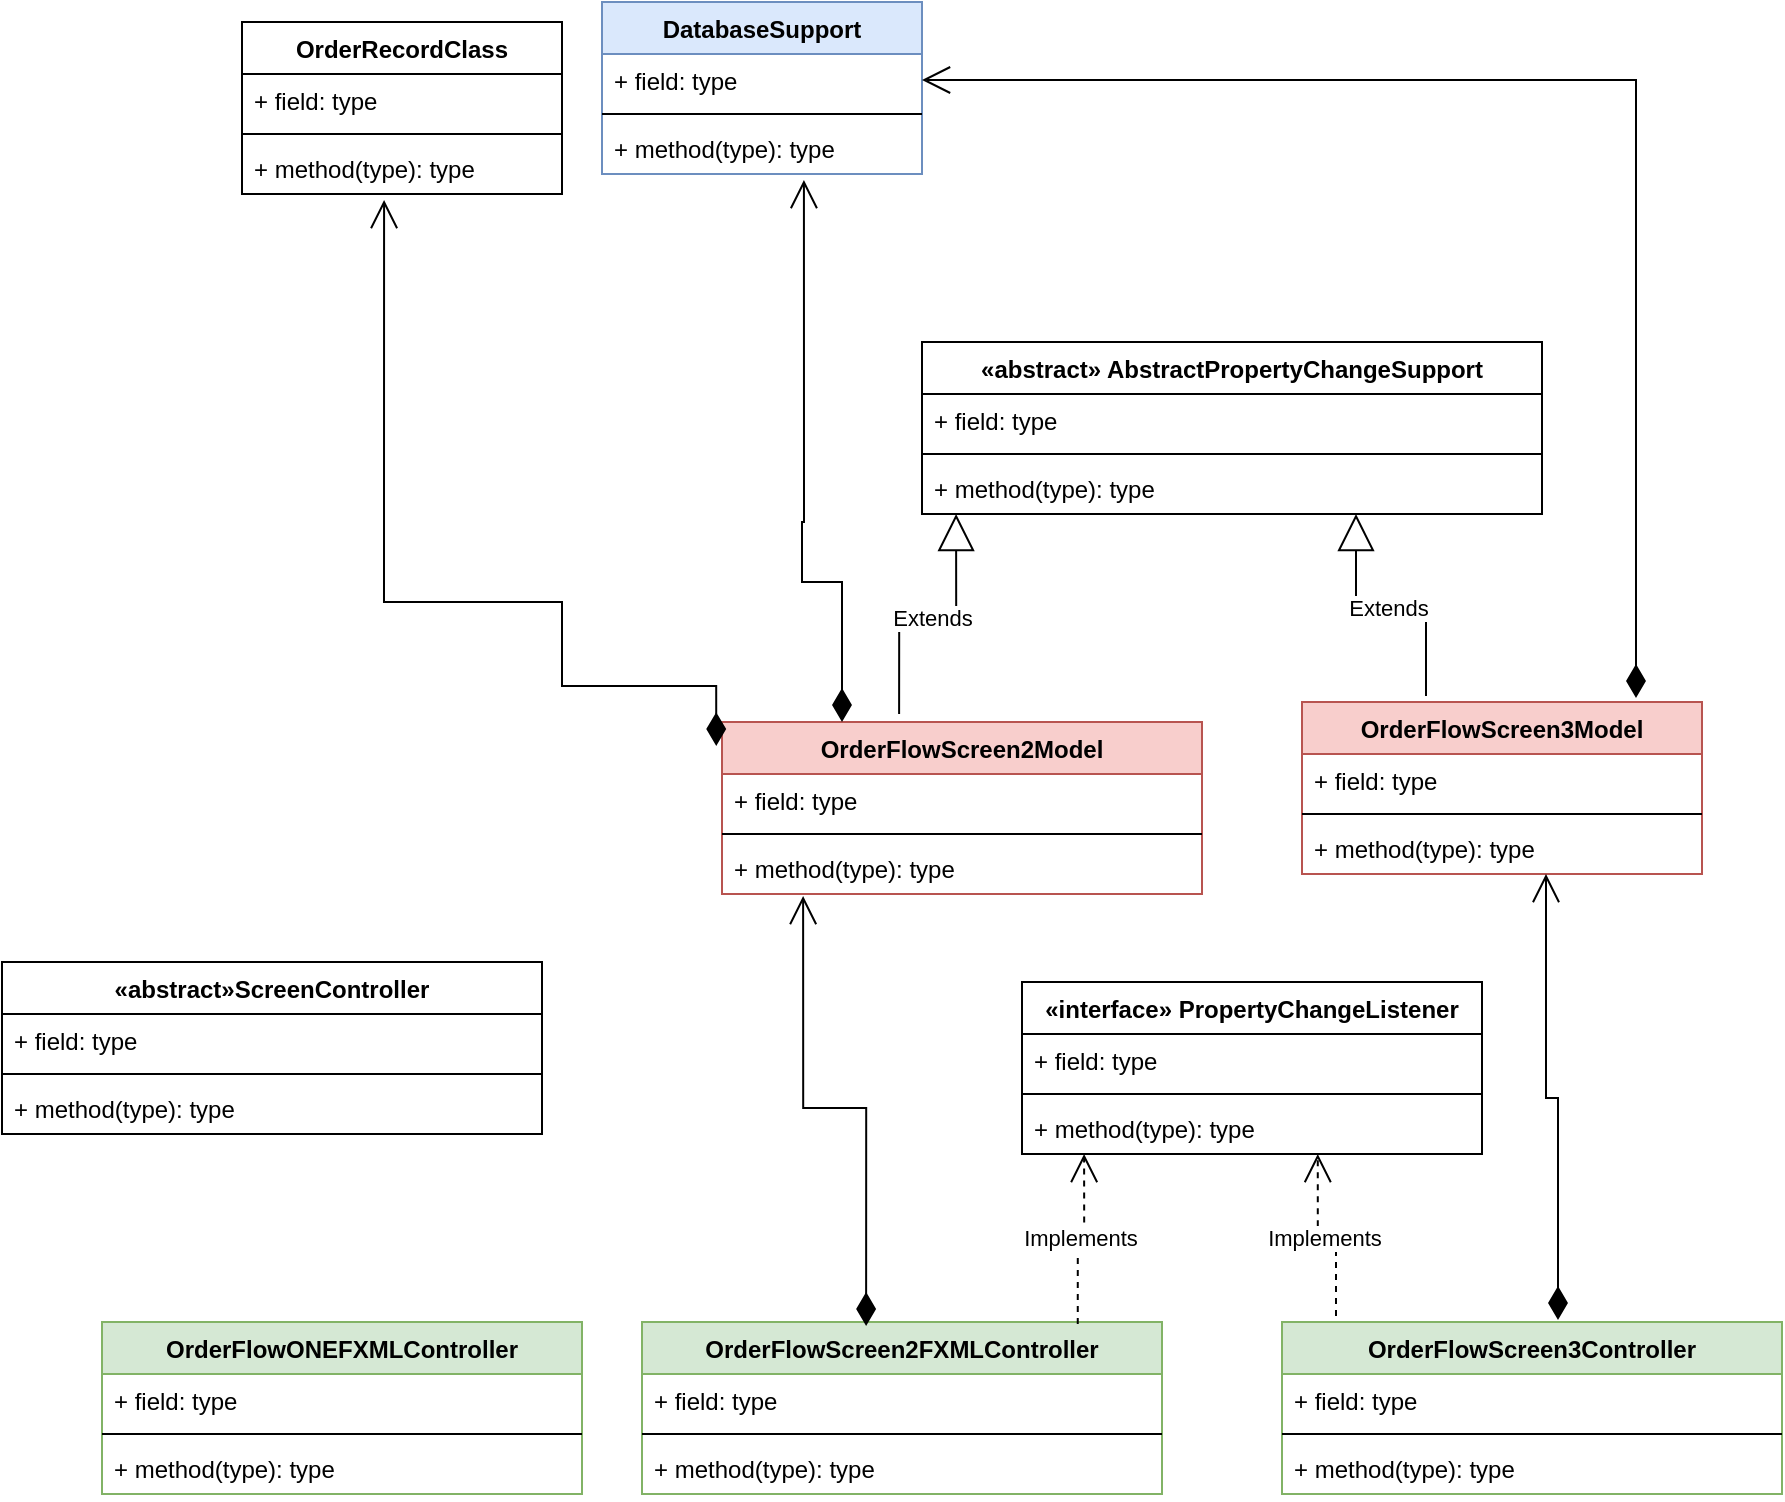 <mxfile version="15.5.7" type="github"><diagram id="k828Bb8cG1Vpd2EjKGEY" name="Page-1"><mxGraphModel dx="402" dy="1886" grid="1" gridSize="10" guides="1" tooltips="1" connect="1" arrows="1" fold="1" page="1" pageScale="1" pageWidth="850" pageHeight="1100" math="0" shadow="0"><root><mxCell id="0"/><mxCell id="1" parent="0"/><mxCell id="-RPMctJTWzTUUusE2Jic-1" value="«abstract»ScreenController" style="swimlane;fontStyle=1;align=center;verticalAlign=top;childLayout=stackLayout;horizontal=1;startSize=26;horizontalStack=0;resizeParent=1;resizeParentMax=0;resizeLast=0;collapsible=1;marginBottom=0;" parent="1" vertex="1"><mxGeometry x="70" y="-20" width="270" height="86" as="geometry"/></mxCell><mxCell id="-RPMctJTWzTUUusE2Jic-2" value="+ field: type" style="text;strokeColor=none;fillColor=none;align=left;verticalAlign=top;spacingLeft=4;spacingRight=4;overflow=hidden;rotatable=0;points=[[0,0.5],[1,0.5]];portConstraint=eastwest;" parent="-RPMctJTWzTUUusE2Jic-1" vertex="1"><mxGeometry y="26" width="270" height="26" as="geometry"/></mxCell><mxCell id="-RPMctJTWzTUUusE2Jic-3" value="" style="line;strokeWidth=1;fillColor=none;align=left;verticalAlign=middle;spacingTop=-1;spacingLeft=3;spacingRight=3;rotatable=0;labelPosition=right;points=[];portConstraint=eastwest;" parent="-RPMctJTWzTUUusE2Jic-1" vertex="1"><mxGeometry y="52" width="270" height="8" as="geometry"/></mxCell><mxCell id="-RPMctJTWzTUUusE2Jic-4" value="+ method(type): type" style="text;strokeColor=none;fillColor=none;align=left;verticalAlign=top;spacingLeft=4;spacingRight=4;overflow=hidden;rotatable=0;points=[[0,0.5],[1,0.5]];portConstraint=eastwest;" parent="-RPMctJTWzTUUusE2Jic-1" vertex="1"><mxGeometry y="60" width="270" height="26" as="geometry"/></mxCell><mxCell id="-RPMctJTWzTUUusE2Jic-5" value="«abstract» AbstractPropertyChangeSupport" style="swimlane;fontStyle=1;align=center;verticalAlign=top;childLayout=stackLayout;horizontal=1;startSize=26;horizontalStack=0;resizeParent=1;resizeParentMax=0;resizeLast=0;collapsible=1;marginBottom=0;" parent="1" vertex="1"><mxGeometry x="530" y="-330" width="310" height="86" as="geometry"/></mxCell><mxCell id="-RPMctJTWzTUUusE2Jic-6" value="+ field: type" style="text;strokeColor=none;fillColor=none;align=left;verticalAlign=top;spacingLeft=4;spacingRight=4;overflow=hidden;rotatable=0;points=[[0,0.5],[1,0.5]];portConstraint=eastwest;" parent="-RPMctJTWzTUUusE2Jic-5" vertex="1"><mxGeometry y="26" width="310" height="26" as="geometry"/></mxCell><mxCell id="-RPMctJTWzTUUusE2Jic-7" value="" style="line;strokeWidth=1;fillColor=none;align=left;verticalAlign=middle;spacingTop=-1;spacingLeft=3;spacingRight=3;rotatable=0;labelPosition=right;points=[];portConstraint=eastwest;" parent="-RPMctJTWzTUUusE2Jic-5" vertex="1"><mxGeometry y="52" width="310" height="8" as="geometry"/></mxCell><mxCell id="-RPMctJTWzTUUusE2Jic-8" value="+ method(type): type" style="text;strokeColor=none;fillColor=none;align=left;verticalAlign=top;spacingLeft=4;spacingRight=4;overflow=hidden;rotatable=0;points=[[0,0.5],[1,0.5]];portConstraint=eastwest;" parent="-RPMctJTWzTUUusE2Jic-5" vertex="1"><mxGeometry y="60" width="310" height="26" as="geometry"/></mxCell><mxCell id="-RPMctJTWzTUUusE2Jic-9" value="DatabaseSupport" style="swimlane;fontStyle=1;align=center;verticalAlign=top;childLayout=stackLayout;horizontal=1;startSize=26;horizontalStack=0;resizeParent=1;resizeParentMax=0;resizeLast=0;collapsible=1;marginBottom=0;fillColor=#dae8fc;strokeColor=#6c8ebf;" parent="1" vertex="1"><mxGeometry x="370" y="-500" width="160" height="86" as="geometry"/></mxCell><mxCell id="-RPMctJTWzTUUusE2Jic-10" value="+ field: type" style="text;strokeColor=none;fillColor=none;align=left;verticalAlign=top;spacingLeft=4;spacingRight=4;overflow=hidden;rotatable=0;points=[[0,0.5],[1,0.5]];portConstraint=eastwest;" parent="-RPMctJTWzTUUusE2Jic-9" vertex="1"><mxGeometry y="26" width="160" height="26" as="geometry"/></mxCell><mxCell id="-RPMctJTWzTUUusE2Jic-11" value="" style="line;strokeWidth=1;fillColor=none;align=left;verticalAlign=middle;spacingTop=-1;spacingLeft=3;spacingRight=3;rotatable=0;labelPosition=right;points=[];portConstraint=eastwest;" parent="-RPMctJTWzTUUusE2Jic-9" vertex="1"><mxGeometry y="52" width="160" height="8" as="geometry"/></mxCell><mxCell id="-RPMctJTWzTUUusE2Jic-12" value="+ method(type): type" style="text;strokeColor=none;fillColor=none;align=left;verticalAlign=top;spacingLeft=4;spacingRight=4;overflow=hidden;rotatable=0;points=[[0,0.5],[1,0.5]];portConstraint=eastwest;" parent="-RPMctJTWzTUUusE2Jic-9" vertex="1"><mxGeometry y="60" width="160" height="26" as="geometry"/></mxCell><mxCell id="-RPMctJTWzTUUusE2Jic-13" value="OrderRecordClass" style="swimlane;fontStyle=1;align=center;verticalAlign=top;childLayout=stackLayout;horizontal=1;startSize=26;horizontalStack=0;resizeParent=1;resizeParentMax=0;resizeLast=0;collapsible=1;marginBottom=0;" parent="1" vertex="1"><mxGeometry x="190" y="-490" width="160" height="86" as="geometry"/></mxCell><mxCell id="-RPMctJTWzTUUusE2Jic-14" value="+ field: type" style="text;strokeColor=none;fillColor=none;align=left;verticalAlign=top;spacingLeft=4;spacingRight=4;overflow=hidden;rotatable=0;points=[[0,0.5],[1,0.5]];portConstraint=eastwest;" parent="-RPMctJTWzTUUusE2Jic-13" vertex="1"><mxGeometry y="26" width="160" height="26" as="geometry"/></mxCell><mxCell id="-RPMctJTWzTUUusE2Jic-15" value="" style="line;strokeWidth=1;fillColor=none;align=left;verticalAlign=middle;spacingTop=-1;spacingLeft=3;spacingRight=3;rotatable=0;labelPosition=right;points=[];portConstraint=eastwest;" parent="-RPMctJTWzTUUusE2Jic-13" vertex="1"><mxGeometry y="52" width="160" height="8" as="geometry"/></mxCell><mxCell id="-RPMctJTWzTUUusE2Jic-16" value="+ method(type): type" style="text;strokeColor=none;fillColor=none;align=left;verticalAlign=top;spacingLeft=4;spacingRight=4;overflow=hidden;rotatable=0;points=[[0,0.5],[1,0.5]];portConstraint=eastwest;" parent="-RPMctJTWzTUUusE2Jic-13" vertex="1"><mxGeometry y="60" width="160" height="26" as="geometry"/></mxCell><mxCell id="-RPMctJTWzTUUusE2Jic-17" value="OrderFlowScreen2Model" style="swimlane;fontStyle=1;align=center;verticalAlign=top;childLayout=stackLayout;horizontal=1;startSize=26;horizontalStack=0;resizeParent=1;resizeParentMax=0;resizeLast=0;collapsible=1;marginBottom=0;fillColor=#f8cecc;strokeColor=#b85450;" parent="1" vertex="1"><mxGeometry x="430" y="-140" width="240" height="86" as="geometry"/></mxCell><mxCell id="-RPMctJTWzTUUusE2Jic-18" value="+ field: type" style="text;strokeColor=none;fillColor=none;align=left;verticalAlign=top;spacingLeft=4;spacingRight=4;overflow=hidden;rotatable=0;points=[[0,0.5],[1,0.5]];portConstraint=eastwest;" parent="-RPMctJTWzTUUusE2Jic-17" vertex="1"><mxGeometry y="26" width="240" height="26" as="geometry"/></mxCell><mxCell id="-RPMctJTWzTUUusE2Jic-19" value="" style="line;strokeWidth=1;fillColor=none;align=left;verticalAlign=middle;spacingTop=-1;spacingLeft=3;spacingRight=3;rotatable=0;labelPosition=right;points=[];portConstraint=eastwest;" parent="-RPMctJTWzTUUusE2Jic-17" vertex="1"><mxGeometry y="52" width="240" height="8" as="geometry"/></mxCell><mxCell id="-RPMctJTWzTUUusE2Jic-20" value="+ method(type): type" style="text;strokeColor=none;fillColor=none;align=left;verticalAlign=top;spacingLeft=4;spacingRight=4;overflow=hidden;rotatable=0;points=[[0,0.5],[1,0.5]];portConstraint=eastwest;" parent="-RPMctJTWzTUUusE2Jic-17" vertex="1"><mxGeometry y="60" width="240" height="26" as="geometry"/></mxCell><mxCell id="-RPMctJTWzTUUusE2Jic-21" value="Extends" style="endArrow=block;endSize=16;endFill=0;html=1;rounded=0;edgeStyle=orthogonalEdgeStyle;exitX=0.369;exitY=-0.047;exitDx=0;exitDy=0;exitPerimeter=0;entryX=0.055;entryY=1;entryDx=0;entryDy=0;entryPerimeter=0;" parent="1" source="-RPMctJTWzTUUusE2Jic-17" target="-RPMctJTWzTUUusE2Jic-8" edge="1"><mxGeometry width="160" relative="1" as="geometry"><mxPoint x="450" y="-370" as="sourcePoint"/><mxPoint x="610" y="-370" as="targetPoint"/></mxGeometry></mxCell><mxCell id="-RPMctJTWzTUUusE2Jic-22" value="OrderFlowScreen2FXMLController" style="swimlane;fontStyle=1;align=center;verticalAlign=top;childLayout=stackLayout;horizontal=1;startSize=26;horizontalStack=0;resizeParent=1;resizeParentMax=0;resizeLast=0;collapsible=1;marginBottom=0;fillColor=#d5e8d4;strokeColor=#82b366;" parent="1" vertex="1"><mxGeometry x="390" y="160" width="260" height="86" as="geometry"/></mxCell><mxCell id="-RPMctJTWzTUUusE2Jic-23" value="+ field: type" style="text;strokeColor=none;fillColor=none;align=left;verticalAlign=top;spacingLeft=4;spacingRight=4;overflow=hidden;rotatable=0;points=[[0,0.5],[1,0.5]];portConstraint=eastwest;" parent="-RPMctJTWzTUUusE2Jic-22" vertex="1"><mxGeometry y="26" width="260" height="26" as="geometry"/></mxCell><mxCell id="-RPMctJTWzTUUusE2Jic-24" value="" style="line;strokeWidth=1;fillColor=none;align=left;verticalAlign=middle;spacingTop=-1;spacingLeft=3;spacingRight=3;rotatable=0;labelPosition=right;points=[];portConstraint=eastwest;" parent="-RPMctJTWzTUUusE2Jic-22" vertex="1"><mxGeometry y="52" width="260" height="8" as="geometry"/></mxCell><mxCell id="-RPMctJTWzTUUusE2Jic-25" value="+ method(type): type" style="text;strokeColor=none;fillColor=none;align=left;verticalAlign=top;spacingLeft=4;spacingRight=4;overflow=hidden;rotatable=0;points=[[0,0.5],[1,0.5]];portConstraint=eastwest;" parent="-RPMctJTWzTUUusE2Jic-22" vertex="1"><mxGeometry y="60" width="260" height="26" as="geometry"/></mxCell><mxCell id="-RPMctJTWzTUUusE2Jic-26" value="«interface» PropertyChangeListener&#10;" style="swimlane;fontStyle=1;align=center;verticalAlign=top;childLayout=stackLayout;horizontal=1;startSize=26;horizontalStack=0;resizeParent=1;resizeParentMax=0;resizeLast=0;collapsible=1;marginBottom=0;" parent="1" vertex="1"><mxGeometry x="580" y="-10" width="230" height="86" as="geometry"/></mxCell><mxCell id="-RPMctJTWzTUUusE2Jic-27" value="+ field: type" style="text;strokeColor=none;fillColor=none;align=left;verticalAlign=top;spacingLeft=4;spacingRight=4;overflow=hidden;rotatable=0;points=[[0,0.5],[1,0.5]];portConstraint=eastwest;" parent="-RPMctJTWzTUUusE2Jic-26" vertex="1"><mxGeometry y="26" width="230" height="26" as="geometry"/></mxCell><mxCell id="-RPMctJTWzTUUusE2Jic-28" value="" style="line;strokeWidth=1;fillColor=none;align=left;verticalAlign=middle;spacingTop=-1;spacingLeft=3;spacingRight=3;rotatable=0;labelPosition=right;points=[];portConstraint=eastwest;" parent="-RPMctJTWzTUUusE2Jic-26" vertex="1"><mxGeometry y="52" width="230" height="8" as="geometry"/></mxCell><mxCell id="-RPMctJTWzTUUusE2Jic-29" value="+ method(type): type" style="text;strokeColor=none;fillColor=none;align=left;verticalAlign=top;spacingLeft=4;spacingRight=4;overflow=hidden;rotatable=0;points=[[0,0.5],[1,0.5]];portConstraint=eastwest;" parent="-RPMctJTWzTUUusE2Jic-26" vertex="1"><mxGeometry y="60" width="230" height="26" as="geometry"/></mxCell><mxCell id="-RPMctJTWzTUUusE2Jic-31" value="Implements" style="endArrow=open;endSize=12;dashed=1;html=1;rounded=0;edgeStyle=orthogonalEdgeStyle;exitX=0.838;exitY=0.012;exitDx=0;exitDy=0;exitPerimeter=0;entryX=0.135;entryY=1;entryDx=0;entryDy=0;entryPerimeter=0;" parent="1" source="-RPMctJTWzTUUusE2Jic-22" target="-RPMctJTWzTUUusE2Jic-29" edge="1"><mxGeometry width="160" relative="1" as="geometry"><mxPoint x="660" y="252.5" as="sourcePoint"/><mxPoint x="820" y="252.5" as="targetPoint"/></mxGeometry></mxCell><mxCell id="-RPMctJTWzTUUusE2Jic-32" value="OrderFlowONEFXMLController" style="swimlane;fontStyle=1;align=center;verticalAlign=top;childLayout=stackLayout;horizontal=1;startSize=26;horizontalStack=0;resizeParent=1;resizeParentMax=0;resizeLast=0;collapsible=1;marginBottom=0;fillColor=#d5e8d4;strokeColor=#82b366;" parent="1" vertex="1"><mxGeometry x="120" y="160" width="240" height="86" as="geometry"/></mxCell><mxCell id="-RPMctJTWzTUUusE2Jic-33" value="+ field: type" style="text;strokeColor=none;fillColor=none;align=left;verticalAlign=top;spacingLeft=4;spacingRight=4;overflow=hidden;rotatable=0;points=[[0,0.5],[1,0.5]];portConstraint=eastwest;" parent="-RPMctJTWzTUUusE2Jic-32" vertex="1"><mxGeometry y="26" width="240" height="26" as="geometry"/></mxCell><mxCell id="-RPMctJTWzTUUusE2Jic-34" value="" style="line;strokeWidth=1;fillColor=none;align=left;verticalAlign=middle;spacingTop=-1;spacingLeft=3;spacingRight=3;rotatable=0;labelPosition=right;points=[];portConstraint=eastwest;" parent="-RPMctJTWzTUUusE2Jic-32" vertex="1"><mxGeometry y="52" width="240" height="8" as="geometry"/></mxCell><mxCell id="-RPMctJTWzTUUusE2Jic-35" value="+ method(type): type" style="text;strokeColor=none;fillColor=none;align=left;verticalAlign=top;spacingLeft=4;spacingRight=4;overflow=hidden;rotatable=0;points=[[0,0.5],[1,0.5]];portConstraint=eastwest;" parent="-RPMctJTWzTUUusE2Jic-32" vertex="1"><mxGeometry y="60" width="240" height="26" as="geometry"/></mxCell><mxCell id="-RPMctJTWzTUUusE2Jic-38" value="" style="endArrow=open;html=1;endSize=12;startArrow=diamondThin;startSize=14;startFill=1;edgeStyle=orthogonalEdgeStyle;align=left;verticalAlign=bottom;rounded=0;entryX=0.631;entryY=1.115;entryDx=0;entryDy=0;entryPerimeter=0;exitX=0.25;exitY=0;exitDx=0;exitDy=0;" parent="1" source="-RPMctJTWzTUUusE2Jic-17" target="-RPMctJTWzTUUusE2Jic-12" edge="1"><mxGeometry x="-1" y="3" relative="1" as="geometry"><mxPoint x="230" y="-220" as="sourcePoint"/><mxPoint x="390" y="-220" as="targetPoint"/><Array as="points"><mxPoint x="490" y="-210"/><mxPoint x="470" y="-210"/><mxPoint x="470" y="-240"/><mxPoint x="471" y="-240"/></Array></mxGeometry></mxCell><mxCell id="-RPMctJTWzTUUusE2Jic-39" value="" style="endArrow=open;html=1;endSize=12;startArrow=diamondThin;startSize=14;startFill=1;edgeStyle=orthogonalEdgeStyle;align=left;verticalAlign=bottom;rounded=0;entryX=0.444;entryY=1.115;entryDx=0;entryDy=0;entryPerimeter=0;exitX=-0.012;exitY=0.14;exitDx=0;exitDy=0;exitPerimeter=0;" parent="1" source="-RPMctJTWzTUUusE2Jic-17" target="-RPMctJTWzTUUusE2Jic-16" edge="1"><mxGeometry x="-1" y="3" relative="1" as="geometry"><mxPoint x="269.04" y="-148.99" as="sourcePoint"/><mxPoint x="150.0" y="-250.0" as="targetPoint"/><Array as="points"><mxPoint x="427" y="-158"/><mxPoint x="350" y="-158"/><mxPoint x="350" y="-200"/><mxPoint x="261" y="-200"/></Array></mxGeometry></mxCell><mxCell id="-RPMctJTWzTUUusE2Jic-40" value="" style="endArrow=open;html=1;endSize=12;startArrow=diamondThin;startSize=14;startFill=1;edgeStyle=orthogonalEdgeStyle;align=left;verticalAlign=bottom;rounded=0;exitX=0.431;exitY=0.023;exitDx=0;exitDy=0;exitPerimeter=0;entryX=0.169;entryY=1.038;entryDx=0;entryDy=0;entryPerimeter=0;" parent="1" source="-RPMctJTWzTUUusE2Jic-22" target="-RPMctJTWzTUUusE2Jic-20" edge="1"><mxGeometry x="-1" y="3" relative="1" as="geometry"><mxPoint x="400" y="10" as="sourcePoint"/><mxPoint x="560" y="10" as="targetPoint"/></mxGeometry></mxCell><mxCell id="1eJnBIFcZpV1xJrovksC-1" value="OrderFlowScreen3Model" style="swimlane;fontStyle=1;align=center;verticalAlign=top;childLayout=stackLayout;horizontal=1;startSize=26;horizontalStack=0;resizeParent=1;resizeParentMax=0;resizeLast=0;collapsible=1;marginBottom=0;fillColor=#f8cecc;strokeColor=#b85450;" parent="1" vertex="1"><mxGeometry x="720" y="-150" width="200" height="86" as="geometry"/></mxCell><mxCell id="1eJnBIFcZpV1xJrovksC-2" value="+ field: type" style="text;strokeColor=none;fillColor=none;align=left;verticalAlign=top;spacingLeft=4;spacingRight=4;overflow=hidden;rotatable=0;points=[[0,0.5],[1,0.5]];portConstraint=eastwest;" parent="1eJnBIFcZpV1xJrovksC-1" vertex="1"><mxGeometry y="26" width="200" height="26" as="geometry"/></mxCell><mxCell id="1eJnBIFcZpV1xJrovksC-3" value="" style="line;strokeWidth=1;fillColor=none;align=left;verticalAlign=middle;spacingTop=-1;spacingLeft=3;spacingRight=3;rotatable=0;labelPosition=right;points=[];portConstraint=eastwest;" parent="1eJnBIFcZpV1xJrovksC-1" vertex="1"><mxGeometry y="52" width="200" height="8" as="geometry"/></mxCell><mxCell id="1eJnBIFcZpV1xJrovksC-4" value="+ method(type): type" style="text;strokeColor=none;fillColor=none;align=left;verticalAlign=top;spacingLeft=4;spacingRight=4;overflow=hidden;rotatable=0;points=[[0,0.5],[1,0.5]];portConstraint=eastwest;" parent="1eJnBIFcZpV1xJrovksC-1" vertex="1"><mxGeometry y="60" width="200" height="26" as="geometry"/></mxCell><mxCell id="1eJnBIFcZpV1xJrovksC-5" value="OrderFlowScreen3Controller" style="swimlane;fontStyle=1;align=center;verticalAlign=top;childLayout=stackLayout;horizontal=1;startSize=26;horizontalStack=0;resizeParent=1;resizeParentMax=0;resizeLast=0;collapsible=1;marginBottom=0;fillColor=#d5e8d4;strokeColor=#82b366;" parent="1" vertex="1"><mxGeometry x="710" y="160" width="250" height="86" as="geometry"/></mxCell><mxCell id="1eJnBIFcZpV1xJrovksC-6" value="+ field: type" style="text;strokeColor=none;fillColor=none;align=left;verticalAlign=top;spacingLeft=4;spacingRight=4;overflow=hidden;rotatable=0;points=[[0,0.5],[1,0.5]];portConstraint=eastwest;" parent="1eJnBIFcZpV1xJrovksC-5" vertex="1"><mxGeometry y="26" width="250" height="26" as="geometry"/></mxCell><mxCell id="1eJnBIFcZpV1xJrovksC-7" value="" style="line;strokeWidth=1;fillColor=none;align=left;verticalAlign=middle;spacingTop=-1;spacingLeft=3;spacingRight=3;rotatable=0;labelPosition=right;points=[];portConstraint=eastwest;" parent="1eJnBIFcZpV1xJrovksC-5" vertex="1"><mxGeometry y="52" width="250" height="8" as="geometry"/></mxCell><mxCell id="1eJnBIFcZpV1xJrovksC-8" value="+ method(type): type" style="text;strokeColor=none;fillColor=none;align=left;verticalAlign=top;spacingLeft=4;spacingRight=4;overflow=hidden;rotatable=0;points=[[0,0.5],[1,0.5]];portConstraint=eastwest;" parent="1eJnBIFcZpV1xJrovksC-5" vertex="1"><mxGeometry y="60" width="250" height="26" as="geometry"/></mxCell><mxCell id="1eJnBIFcZpV1xJrovksC-9" value="Extends" style="endArrow=block;endSize=16;endFill=0;html=1;rounded=0;edgeStyle=orthogonalEdgeStyle;exitX=0.31;exitY=-0.035;exitDx=0;exitDy=0;exitPerimeter=0;entryX=0.7;entryY=1;entryDx=0;entryDy=0;entryPerimeter=0;" parent="1" source="1eJnBIFcZpV1xJrovksC-1" target="-RPMctJTWzTUUusE2Jic-8" edge="1"><mxGeometry width="160" relative="1" as="geometry"><mxPoint x="710" y="-220" as="sourcePoint"/><mxPoint x="870" y="-220" as="targetPoint"/></mxGeometry></mxCell><mxCell id="1eJnBIFcZpV1xJrovksC-11" value="Implements" style="endArrow=open;endSize=12;dashed=1;html=1;rounded=0;edgeStyle=orthogonalEdgeStyle;exitX=0.108;exitY=-0.035;exitDx=0;exitDy=0;exitPerimeter=0;entryX=0.643;entryY=1;entryDx=0;entryDy=0;entryPerimeter=0;" parent="1" source="1eJnBIFcZpV1xJrovksC-5" target="-RPMctJTWzTUUusE2Jic-29" edge="1"><mxGeometry width="160" relative="1" as="geometry"><mxPoint x="720" y="120" as="sourcePoint"/><mxPoint x="880" y="120" as="targetPoint"/></mxGeometry></mxCell><mxCell id="1eJnBIFcZpV1xJrovksC-12" value="" style="endArrow=open;html=1;endSize=12;startArrow=diamondThin;startSize=14;startFill=1;edgeStyle=orthogonalEdgeStyle;align=left;verticalAlign=bottom;rounded=0;exitX=0.552;exitY=-0.012;exitDx=0;exitDy=0;exitPerimeter=0;entryX=0.61;entryY=1;entryDx=0;entryDy=0;entryPerimeter=0;" parent="1" source="1eJnBIFcZpV1xJrovksC-5" target="1eJnBIFcZpV1xJrovksC-4" edge="1"><mxGeometry x="-1" y="3" relative="1" as="geometry"><mxPoint x="880" y="40" as="sourcePoint"/><mxPoint x="1040" y="40" as="targetPoint"/></mxGeometry></mxCell><mxCell id="1eJnBIFcZpV1xJrovksC-13" value="" style="endArrow=open;html=1;endSize=12;startArrow=diamondThin;startSize=14;startFill=1;edgeStyle=orthogonalEdgeStyle;align=left;verticalAlign=bottom;rounded=0;exitX=0.835;exitY=-0.023;exitDx=0;exitDy=0;exitPerimeter=0;entryX=1;entryY=0.5;entryDx=0;entryDy=0;" parent="1" source="1eJnBIFcZpV1xJrovksC-1" target="-RPMctJTWzTUUusE2Jic-10" edge="1"><mxGeometry x="-1" y="3" relative="1" as="geometry"><mxPoint x="900" y="-227.032" as="sourcePoint"/><mxPoint x="894" y="-460" as="targetPoint"/></mxGeometry></mxCell></root></mxGraphModel></diagram></mxfile>